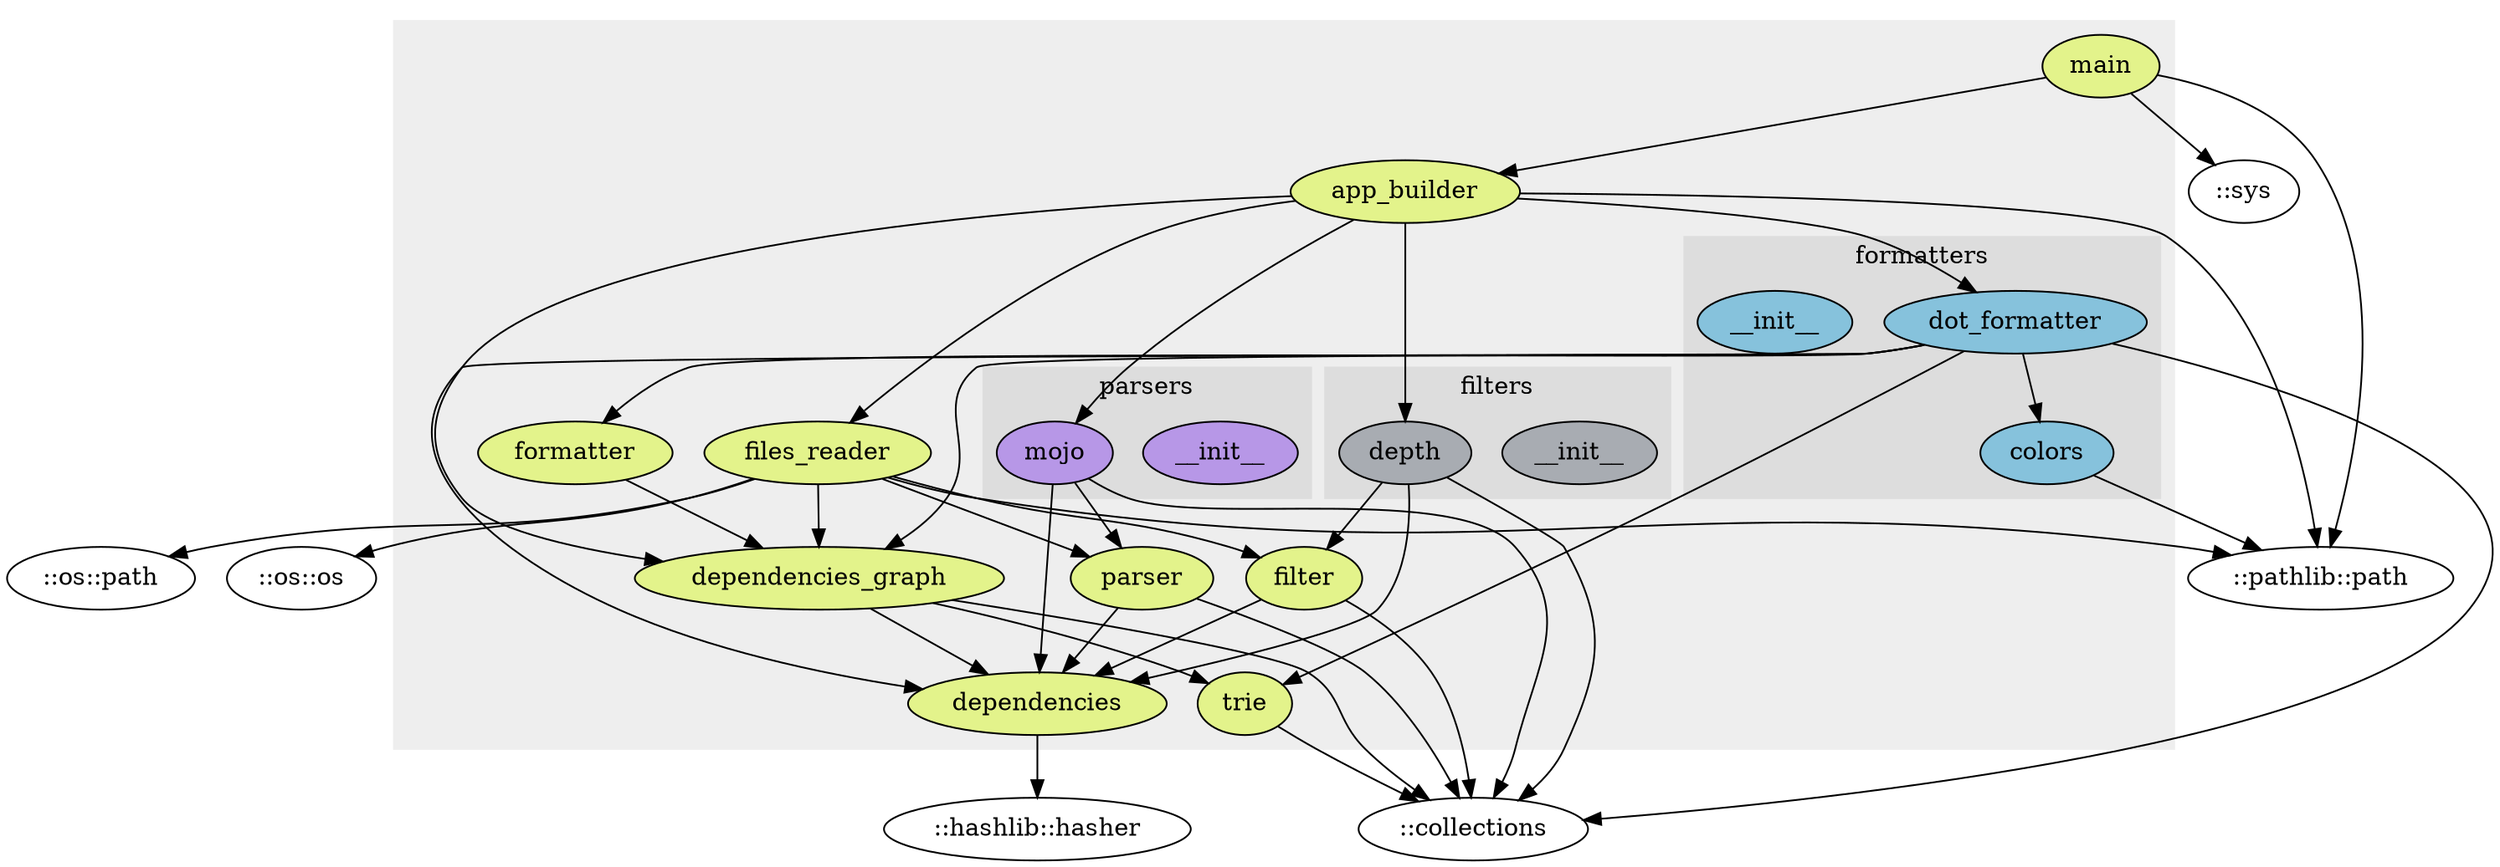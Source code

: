 digraph dependencies {
  subgraph cluster_ {
  label=""
  color="#eeeeee"
  style="filled"
    "::main"[label="main",style="filled",fillcolor="#e3f38b"]
    "::app_builder"[label="app_builder",style="filled",fillcolor="#e3f38b"]
    "::files_reader"[label="files_reader",style="filled",fillcolor="#e3f38b"]
    subgraph cluster____formatters {
    label="formatters"
    color="#dddddd"
    style="filled"
      "::formatters::dot_formatter"[label="dot_formatter",style="filled",fillcolor="#86c2dc"]
      "::formatters::__init__"[label="__init__",style="filled",fillcolor="#86c2dc"]
      "::formatters::colors"[label="colors",style="filled",fillcolor="#86c2dc"]
    }
    "::trie"[label="trie",style="filled",fillcolor="#e3f38b"]
    "::dependencies"[label="dependencies",style="filled",fillcolor="#e3f38b"]
    "::dependencies_graph"[label="dependencies_graph",style="filled",fillcolor="#e3f38b"]
    "::formatter"[label="formatter",style="filled",fillcolor="#e3f38b"]
    "::parser"[label="parser",style="filled",fillcolor="#e3f38b"]
    subgraph cluster____parsers {
    label="parsers"
    color="#dddddd"
    style="filled"
      "::parsers::__init__"[label="__init__",style="filled",fillcolor="#b797e7"]
      "::parsers::mojo"[label="mojo",style="filled",fillcolor="#b797e7"]
    }
    "::filter"[label="filter",style="filled",fillcolor="#e3f38b"]
    subgraph cluster____filters {
    label="filters"
    color="#dddddd"
    style="filled"
      "::filters::__init__"[label="__init__",style="filled",fillcolor="#a8acb2"]
      "::filters::depth"[label="depth",style="filled",fillcolor="#a8acb2"]
    }
  }
"::main" -> "::pathlib::path"
"::main" -> "::sys"
"::main" -> "::app_builder"
"::app_builder" -> "::pathlib::path"
"::app_builder" -> "::dependencies_graph"
"::app_builder" -> "::files_reader"
"::app_builder" -> "::filters::depth"
"::app_builder" -> "::formatters::dot_formatter"
"::app_builder" -> "::parsers::mojo"
"::files_reader" -> "::os::os"
"::files_reader" -> "::os::path"
"::files_reader" -> "::pathlib::path"
"::files_reader" -> "::dependencies_graph"
"::files_reader" -> "::filter"
"::files_reader" -> "::parser"
"::formatters::dot_formatter" -> "::collections"
"::formatters::dot_formatter" -> "::dependencies"
"::formatters::dot_formatter" -> "::dependencies_graph"
"::formatters::dot_formatter" -> "::formatter"
"::formatters::dot_formatter" -> "::formatters::colors"
"::formatters::dot_formatter" -> "::trie"
"::formatters::colors" -> "::pathlib::path"

"::trie" -> "::collections"
"::dependencies" -> "::hashlib::hasher"
"::dependencies_graph" -> "::collections"
"::dependencies_graph" -> "::dependencies"
"::dependencies_graph" -> "::trie"
"::formatter" -> "::dependencies_graph"
"::parser" -> "::collections"
"::parser" -> "::dependencies"
"::parsers::mojo" -> "::collections"
"::parsers::mojo" -> "::dependencies"
"::parsers::mojo" -> "::parser"

"::filter" -> "::collections"
"::filter" -> "::dependencies"
"::filters::depth" -> "::collections"
"::filters::depth" -> "::dependencies"
"::filters::depth" -> "::filter"


}


